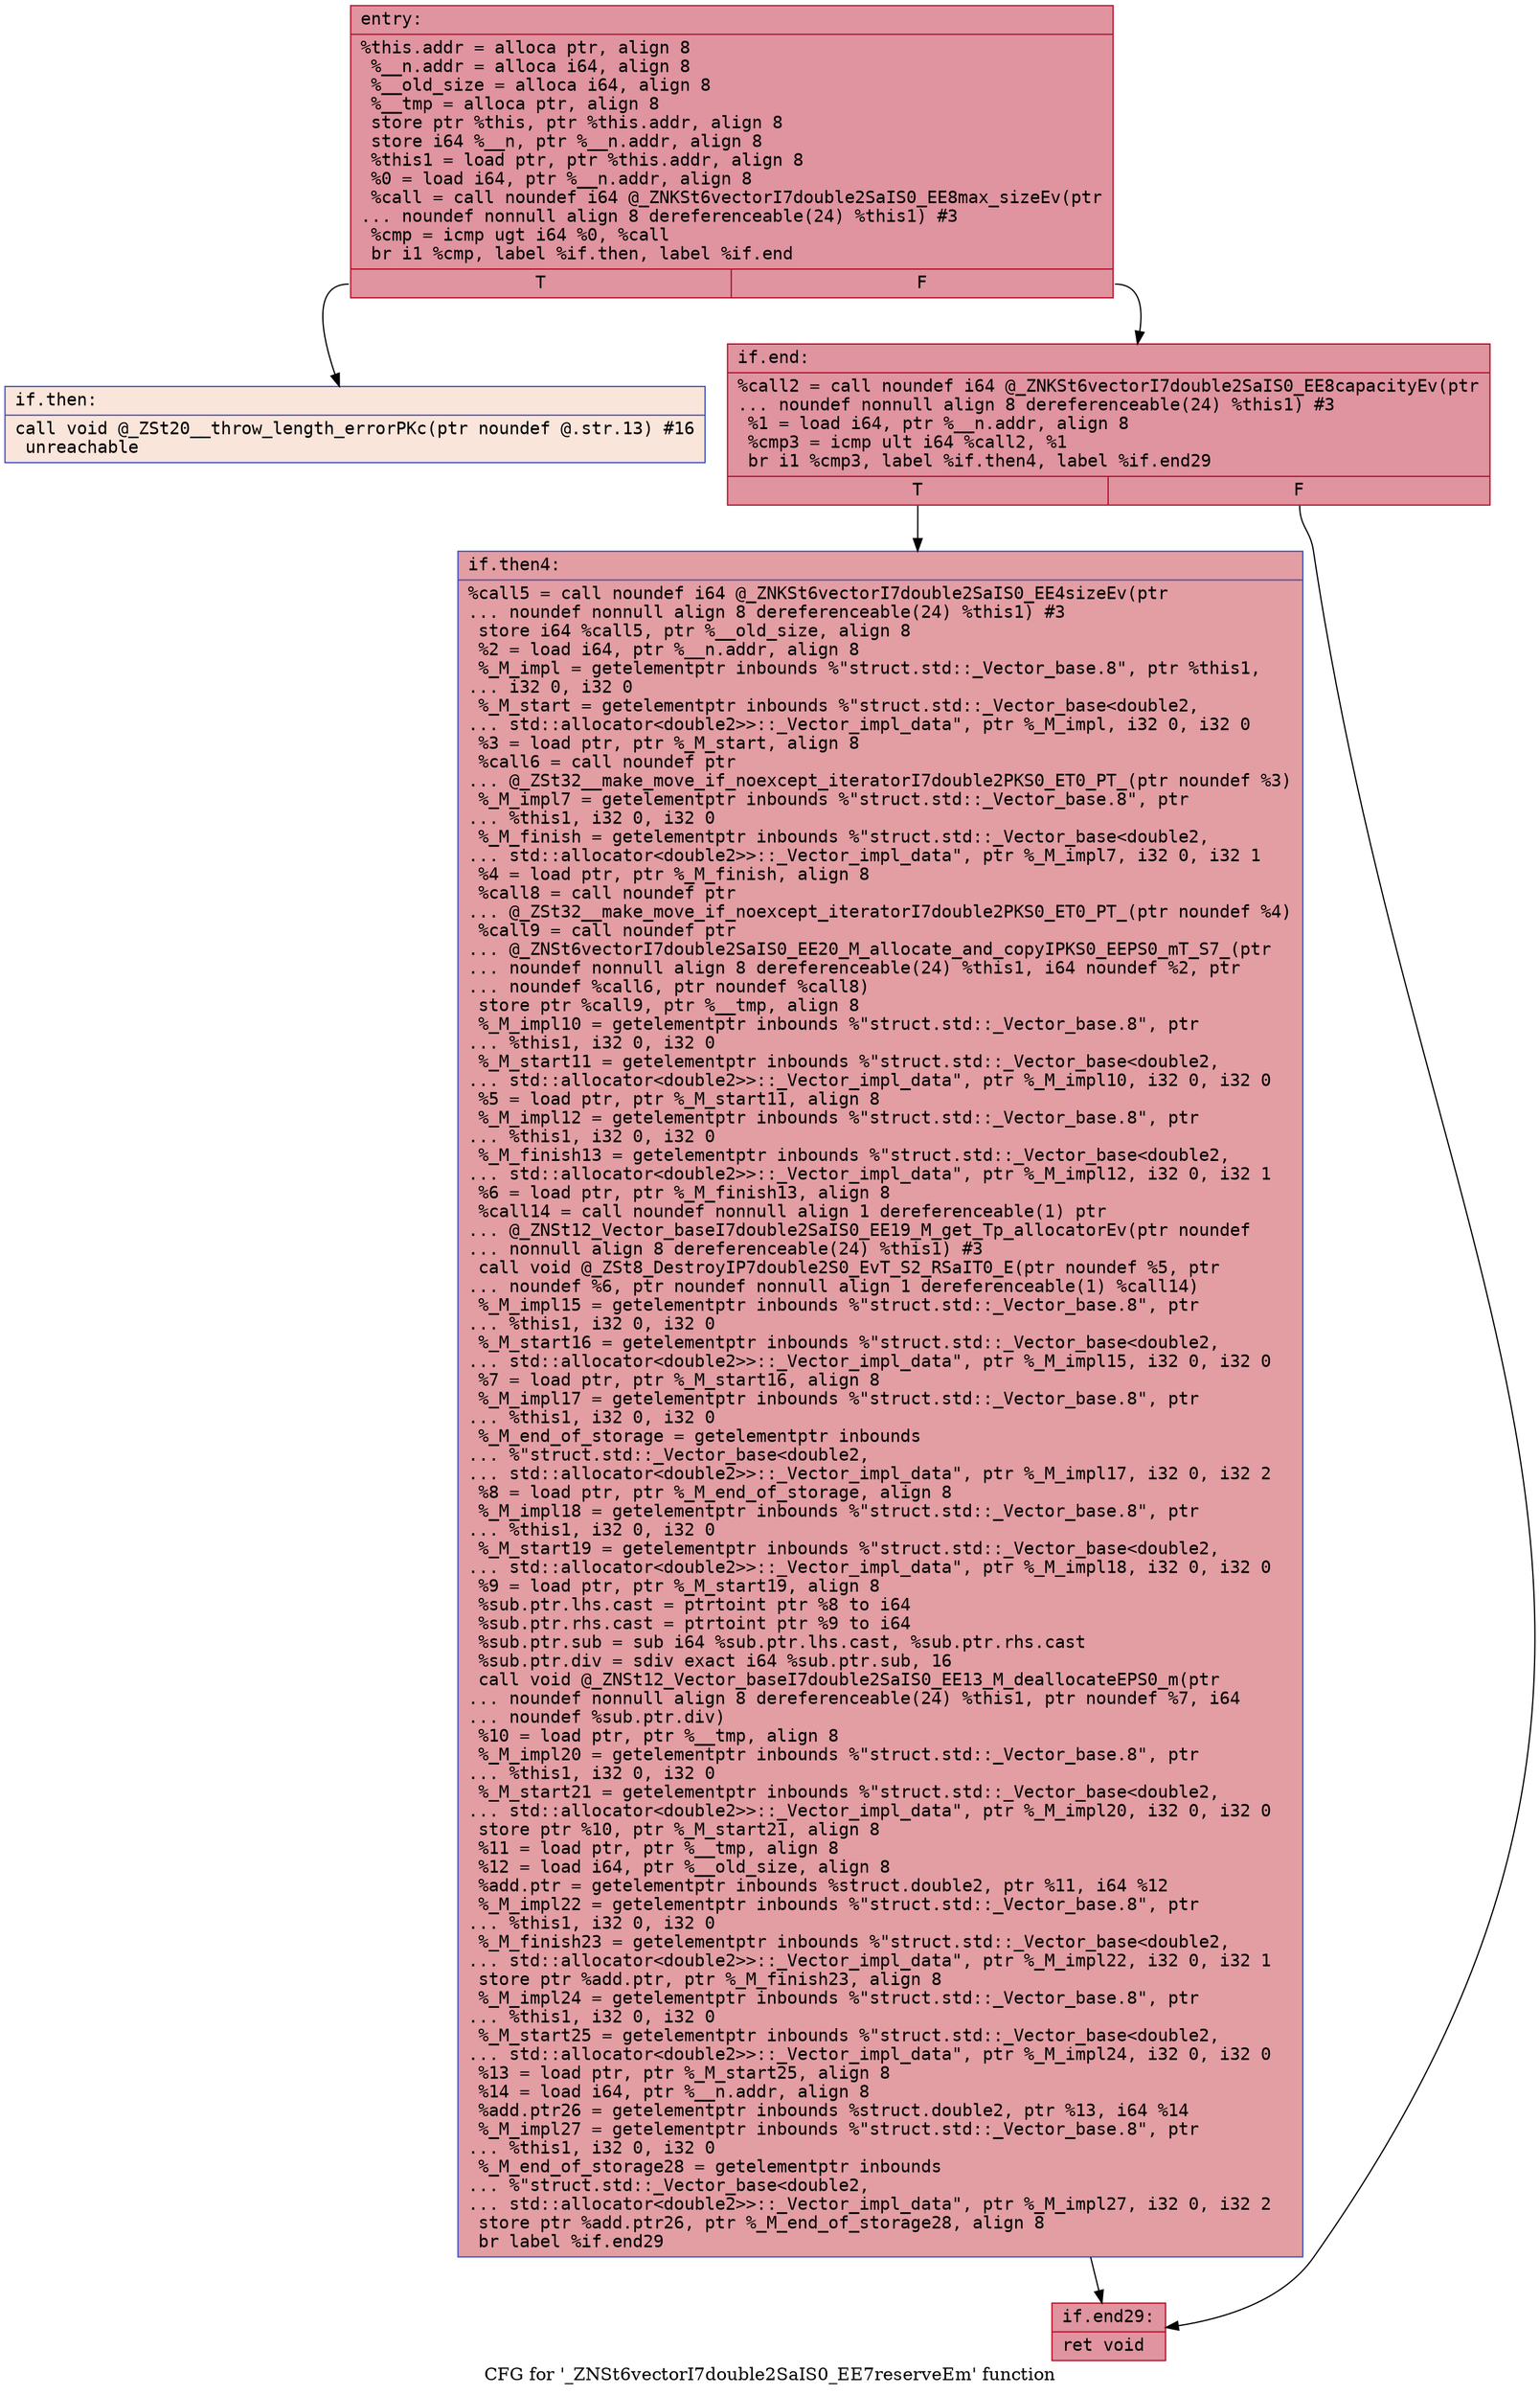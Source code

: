 digraph "CFG for '_ZNSt6vectorI7double2SaIS0_EE7reserveEm' function" {
	label="CFG for '_ZNSt6vectorI7double2SaIS0_EE7reserveEm' function";

	Node0x5579924aee20 [shape=record,color="#b70d28ff", style=filled, fillcolor="#b70d2870" fontname="Courier",label="{entry:\l|  %this.addr = alloca ptr, align 8\l  %__n.addr = alloca i64, align 8\l  %__old_size = alloca i64, align 8\l  %__tmp = alloca ptr, align 8\l  store ptr %this, ptr %this.addr, align 8\l  store i64 %__n, ptr %__n.addr, align 8\l  %this1 = load ptr, ptr %this.addr, align 8\l  %0 = load i64, ptr %__n.addr, align 8\l  %call = call noundef i64 @_ZNKSt6vectorI7double2SaIS0_EE8max_sizeEv(ptr\l... noundef nonnull align 8 dereferenceable(24) %this1) #3\l  %cmp = icmp ugt i64 %0, %call\l  br i1 %cmp, label %if.then, label %if.end\l|{<s0>T|<s1>F}}"];
	Node0x5579924aee20:s0 -> Node0x5579924af560[tooltip="entry -> if.then\nProbability 0.00%" ];
	Node0x5579924aee20:s1 -> Node0x5579924af5d0[tooltip="entry -> if.end\nProbability 100.00%" ];
	Node0x5579924af560 [shape=record,color="#3d50c3ff", style=filled, fillcolor="#f4c5ad70" fontname="Courier",label="{if.then:\l|  call void @_ZSt20__throw_length_errorPKc(ptr noundef @.str.13) #16\l  unreachable\l}"];
	Node0x5579924af5d0 [shape=record,color="#b70d28ff", style=filled, fillcolor="#b70d2870" fontname="Courier",label="{if.end:\l|  %call2 = call noundef i64 @_ZNKSt6vectorI7double2SaIS0_EE8capacityEv(ptr\l... noundef nonnull align 8 dereferenceable(24) %this1) #3\l  %1 = load i64, ptr %__n.addr, align 8\l  %cmp3 = icmp ult i64 %call2, %1\l  br i1 %cmp3, label %if.then4, label %if.end29\l|{<s0>T|<s1>F}}"];
	Node0x5579924af5d0:s0 -> Node0x5579924afdf0[tooltip="if.end -> if.then4\nProbability 50.00%" ];
	Node0x5579924af5d0:s1 -> Node0x5579924afe40[tooltip="if.end -> if.end29\nProbability 50.00%" ];
	Node0x5579924afdf0 [shape=record,color="#3d50c3ff", style=filled, fillcolor="#be242e70" fontname="Courier",label="{if.then4:\l|  %call5 = call noundef i64 @_ZNKSt6vectorI7double2SaIS0_EE4sizeEv(ptr\l... noundef nonnull align 8 dereferenceable(24) %this1) #3\l  store i64 %call5, ptr %__old_size, align 8\l  %2 = load i64, ptr %__n.addr, align 8\l  %_M_impl = getelementptr inbounds %\"struct.std::_Vector_base.8\", ptr %this1,\l... i32 0, i32 0\l  %_M_start = getelementptr inbounds %\"struct.std::_Vector_base\<double2,\l... std::allocator\<double2\>\>::_Vector_impl_data\", ptr %_M_impl, i32 0, i32 0\l  %3 = load ptr, ptr %_M_start, align 8\l  %call6 = call noundef ptr\l... @_ZSt32__make_move_if_noexcept_iteratorI7double2PKS0_ET0_PT_(ptr noundef %3)\l  %_M_impl7 = getelementptr inbounds %\"struct.std::_Vector_base.8\", ptr\l... %this1, i32 0, i32 0\l  %_M_finish = getelementptr inbounds %\"struct.std::_Vector_base\<double2,\l... std::allocator\<double2\>\>::_Vector_impl_data\", ptr %_M_impl7, i32 0, i32 1\l  %4 = load ptr, ptr %_M_finish, align 8\l  %call8 = call noundef ptr\l... @_ZSt32__make_move_if_noexcept_iteratorI7double2PKS0_ET0_PT_(ptr noundef %4)\l  %call9 = call noundef ptr\l... @_ZNSt6vectorI7double2SaIS0_EE20_M_allocate_and_copyIPKS0_EEPS0_mT_S7_(ptr\l... noundef nonnull align 8 dereferenceable(24) %this1, i64 noundef %2, ptr\l... noundef %call6, ptr noundef %call8)\l  store ptr %call9, ptr %__tmp, align 8\l  %_M_impl10 = getelementptr inbounds %\"struct.std::_Vector_base.8\", ptr\l... %this1, i32 0, i32 0\l  %_M_start11 = getelementptr inbounds %\"struct.std::_Vector_base\<double2,\l... std::allocator\<double2\>\>::_Vector_impl_data\", ptr %_M_impl10, i32 0, i32 0\l  %5 = load ptr, ptr %_M_start11, align 8\l  %_M_impl12 = getelementptr inbounds %\"struct.std::_Vector_base.8\", ptr\l... %this1, i32 0, i32 0\l  %_M_finish13 = getelementptr inbounds %\"struct.std::_Vector_base\<double2,\l... std::allocator\<double2\>\>::_Vector_impl_data\", ptr %_M_impl12, i32 0, i32 1\l  %6 = load ptr, ptr %_M_finish13, align 8\l  %call14 = call noundef nonnull align 1 dereferenceable(1) ptr\l... @_ZNSt12_Vector_baseI7double2SaIS0_EE19_M_get_Tp_allocatorEv(ptr noundef\l... nonnull align 8 dereferenceable(24) %this1) #3\l  call void @_ZSt8_DestroyIP7double2S0_EvT_S2_RSaIT0_E(ptr noundef %5, ptr\l... noundef %6, ptr noundef nonnull align 1 dereferenceable(1) %call14)\l  %_M_impl15 = getelementptr inbounds %\"struct.std::_Vector_base.8\", ptr\l... %this1, i32 0, i32 0\l  %_M_start16 = getelementptr inbounds %\"struct.std::_Vector_base\<double2,\l... std::allocator\<double2\>\>::_Vector_impl_data\", ptr %_M_impl15, i32 0, i32 0\l  %7 = load ptr, ptr %_M_start16, align 8\l  %_M_impl17 = getelementptr inbounds %\"struct.std::_Vector_base.8\", ptr\l... %this1, i32 0, i32 0\l  %_M_end_of_storage = getelementptr inbounds\l... %\"struct.std::_Vector_base\<double2,\l... std::allocator\<double2\>\>::_Vector_impl_data\", ptr %_M_impl17, i32 0, i32 2\l  %8 = load ptr, ptr %_M_end_of_storage, align 8\l  %_M_impl18 = getelementptr inbounds %\"struct.std::_Vector_base.8\", ptr\l... %this1, i32 0, i32 0\l  %_M_start19 = getelementptr inbounds %\"struct.std::_Vector_base\<double2,\l... std::allocator\<double2\>\>::_Vector_impl_data\", ptr %_M_impl18, i32 0, i32 0\l  %9 = load ptr, ptr %_M_start19, align 8\l  %sub.ptr.lhs.cast = ptrtoint ptr %8 to i64\l  %sub.ptr.rhs.cast = ptrtoint ptr %9 to i64\l  %sub.ptr.sub = sub i64 %sub.ptr.lhs.cast, %sub.ptr.rhs.cast\l  %sub.ptr.div = sdiv exact i64 %sub.ptr.sub, 16\l  call void @_ZNSt12_Vector_baseI7double2SaIS0_EE13_M_deallocateEPS0_m(ptr\l... noundef nonnull align 8 dereferenceable(24) %this1, ptr noundef %7, i64\l... noundef %sub.ptr.div)\l  %10 = load ptr, ptr %__tmp, align 8\l  %_M_impl20 = getelementptr inbounds %\"struct.std::_Vector_base.8\", ptr\l... %this1, i32 0, i32 0\l  %_M_start21 = getelementptr inbounds %\"struct.std::_Vector_base\<double2,\l... std::allocator\<double2\>\>::_Vector_impl_data\", ptr %_M_impl20, i32 0, i32 0\l  store ptr %10, ptr %_M_start21, align 8\l  %11 = load ptr, ptr %__tmp, align 8\l  %12 = load i64, ptr %__old_size, align 8\l  %add.ptr = getelementptr inbounds %struct.double2, ptr %11, i64 %12\l  %_M_impl22 = getelementptr inbounds %\"struct.std::_Vector_base.8\", ptr\l... %this1, i32 0, i32 0\l  %_M_finish23 = getelementptr inbounds %\"struct.std::_Vector_base\<double2,\l... std::allocator\<double2\>\>::_Vector_impl_data\", ptr %_M_impl22, i32 0, i32 1\l  store ptr %add.ptr, ptr %_M_finish23, align 8\l  %_M_impl24 = getelementptr inbounds %\"struct.std::_Vector_base.8\", ptr\l... %this1, i32 0, i32 0\l  %_M_start25 = getelementptr inbounds %\"struct.std::_Vector_base\<double2,\l... std::allocator\<double2\>\>::_Vector_impl_data\", ptr %_M_impl24, i32 0, i32 0\l  %13 = load ptr, ptr %_M_start25, align 8\l  %14 = load i64, ptr %__n.addr, align 8\l  %add.ptr26 = getelementptr inbounds %struct.double2, ptr %13, i64 %14\l  %_M_impl27 = getelementptr inbounds %\"struct.std::_Vector_base.8\", ptr\l... %this1, i32 0, i32 0\l  %_M_end_of_storage28 = getelementptr inbounds\l... %\"struct.std::_Vector_base\<double2,\l... std::allocator\<double2\>\>::_Vector_impl_data\", ptr %_M_impl27, i32 0, i32 2\l  store ptr %add.ptr26, ptr %_M_end_of_storage28, align 8\l  br label %if.end29\l}"];
	Node0x5579924afdf0 -> Node0x5579924afe40[tooltip="if.then4 -> if.end29\nProbability 100.00%" ];
	Node0x5579924afe40 [shape=record,color="#b70d28ff", style=filled, fillcolor="#b70d2870" fontname="Courier",label="{if.end29:\l|  ret void\l}"];
}

